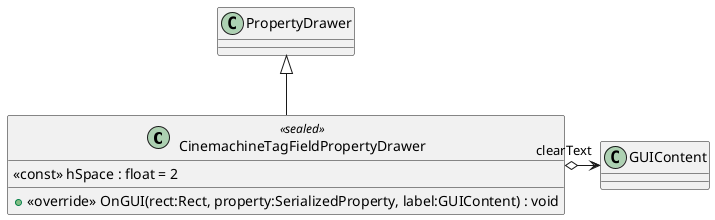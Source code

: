 @startuml
class CinemachineTagFieldPropertyDrawer <<sealed>> {
    <<const>> hSpace : float = 2
    + <<override>> OnGUI(rect:Rect, property:SerializedProperty, label:GUIContent) : void
}
PropertyDrawer <|-- CinemachineTagFieldPropertyDrawer
CinemachineTagFieldPropertyDrawer o-> "clearText" GUIContent
@enduml

